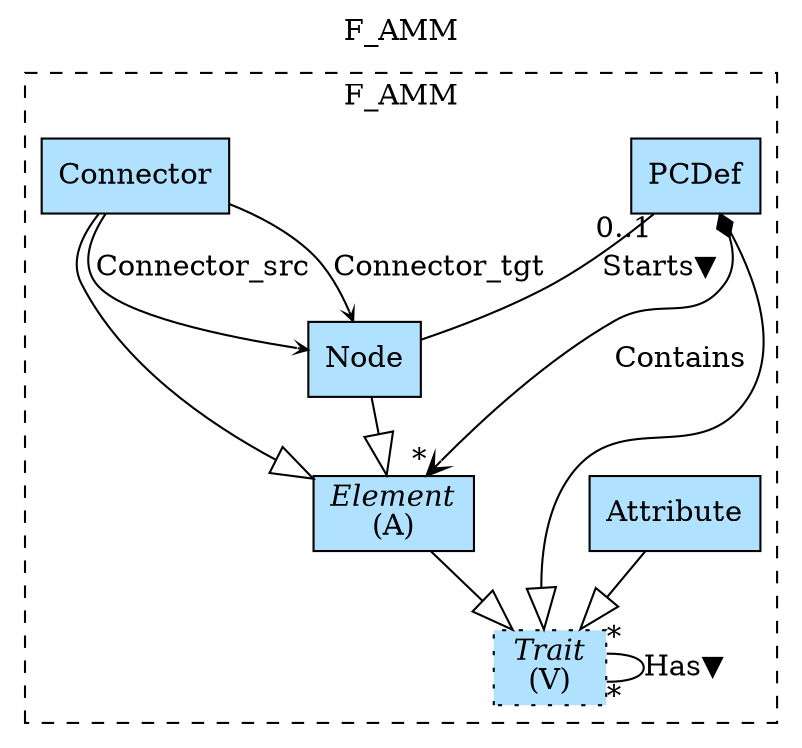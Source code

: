 digraph {graph[label=F_AMM,labelloc=tl,labelfontsize=12];
subgraph cluster_F_AMM{style=dashed;label=F_AMM;
"Attribute"[shape=record,fillcolor=lightskyblue1,style = filled,label="Attribute"];
"Element"[shape=record,fillcolor=lightskyblue1,style = filled,label=<{<I>Element</I><br/>(A)}>];
"PCDef"[shape=record,fillcolor=lightskyblue1,style = filled,label="PCDef"];
"Trait"[shape=record,fillcolor=lightskyblue1,style ="filled,dotted",label=<{<I>Trait</I><br/>(V)}>];
"Node"[shape=record,fillcolor=lightskyblue1,style = filled,label="Node"];
"Connector"[shape=record,fillcolor=lightskyblue1,style = filled,label="Connector"];

"PCDef"->"Element"[label="Contains",arrowhead=vee,arrowtail=diamond,dir=both,headlabel="*"];
"Element"->"Trait"[arrowhead=onormal,arrowsize=2.0];
"PCDef"->"Trait"[arrowhead=onormal,arrowsize=2.0];
"Attribute"->"Trait"[arrowhead=onormal,arrowsize=2.0];
"Connector"->"Element"[arrowhead=onormal,arrowsize=2.0];
"Node"->"Element"[arrowhead=onormal,arrowsize=2.0];
"Trait"->"Trait"[label="Has▼",dir=none,taillabel="*",headlabel="*"];
"PCDef"->"Node"[label="Starts▼",dir=none,taillabel="0..1",headlabel=""];
"Connector"->"Node"[label="Connector_src",arrowhead=vee,headlabel="",arrowsize=.5];
"Connector"->"Node"[label="Connector_tgt",arrowhead=vee,headlabel="",arrowsize=.5];

}
}